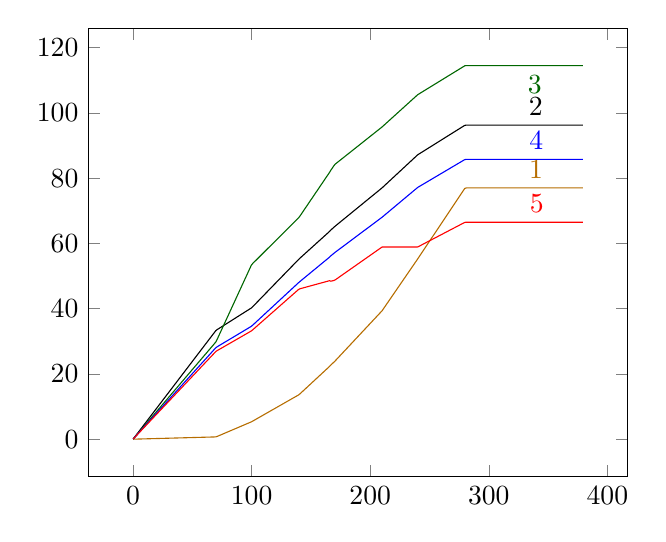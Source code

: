 
		\begin{tikzpicture}
		\begin{axis}[
		%	title={Average absolute error in sampling the GNK value},
		%	xlabel={Generator Capacity ($-p_1^l$)},
			%xmin=0, xmax=0.25,
			%ymin=0.001, ymax=0.05,
			%ymode=log,
			%xtick={0,0.05,0.1,0.15,0.2,0.25},
			%ytick={0,20,40,60,80,100},
			%yticklabel=$\pgfmathprintnumber{\tick}\%$,
			legend pos=south west,
			%ymajorgrids=true,
			%grid style=dashed,
			%xticklabel style={/pgf/number format/fixed}
		]
		\addplot[color={rgb:red,4;green,2;yellow,1}] coordinates {
(0.1,0.001)(1.3,0.013)(2.5,0.025)(3.7,0.037)(4.9,0.049)(6.1,0.061)(7.3,0.073)(8.5,0.085)(9.7,0.097)(10.9,0.109)(12.1,0.121)(13.3,0.133)(14.5,0.145)(15.7,0.157)(16.9,0.169)(18.1,0.181)(19.3,0.193)(20.5,0.205)(21.7,0.217)(22.9,0.229)(24.1,0.241)(25.3,0.253)(26.5,0.265)(27.7,0.277)(28.9,0.289)(30.1,0.301)(31.3,0.313)(32.5,0.325)(33.7,0.337)(34.9,0.349)(36.1,0.361)(37.3,0.373)(38.5,0.385)(39.7,0.397)(40.9,0.409)(42.1,0.421)(43.3,0.433)(44.5,0.445)(45.7,0.457)(46.9,0.469)(48.1,0.481)(49.3,0.493)(50.5,0.505)(51.7,0.517)(52.9,0.529)(54.1,0.541)(55.3,0.553)(56.5,0.565)(57.7,0.577)(58.9,0.589)(60.1,0.601)(61.3,0.613)(62.5,0.625)(63.7,0.637)(64.9,0.649)(66.1,0.661)(67.3,0.673)(68.5,0.685)(69.7,0.697)(70.9,0.84)(72.1,1.026)(73.3,1.212)(74.5,1.397)(75.7,1.583)(76.9,1.77)(78.1,1.956)(79.3,2.142)(80.5,2.328)(81.7,2.514)(82.9,2.7)(84.1,2.885)(85.3,3.071)(86.5,3.257)(87.7,3.443)(88.9,3.63)(90.1,3.816)(91.3,4.002)(92.5,4.188)(93.7,4.373)(94.9,4.559)(96.1,4.745)(97.3,4.931)(98.5,5.117)(99.7,5.303)(100.9,5.537)(102.1,5.786)(103.3,6.035)(104.5,6.284)(105.7,6.533)(106.9,6.782)(108.1,7.031)(109.3,7.28)(110.5,7.529)(111.7,7.778)(112.9,8.027)(114.1,8.276)(115.3,8.525)(116.5,8.774)(117.7,9.023)(118.9,9.272)(120.1,9.521)(121.3,9.77)(122.5,10.019)(123.7,10.268)(124.9,10.517)(126.1,10.766)(127.3,11.015)(128.5,11.264)(129.7,11.513)(130.9,11.762)(132.1,12.011)(133.3,12.26)(134.5,12.509)(135.7,12.758)(136.9,13.007)(138.1,13.256)(139.3,13.505)(140.5,13.818)(141.7,14.222)(142.9,14.626)(144.1,15.03)(145.3,15.434)(146.5,15.838)(147.7,16.242)(148.9,16.646)(150.1,17.05)(151.3,17.454)(152.5,17.858)(153.7,18.262)(154.9,18.666)(156.1,19.07)(157.3,19.474)(158.5,19.878)(159.7,20.282)(160.9,20.686)(162.1,21.09)(163.3,21.494)(164.5,21.898)(165.7,22.302)(166.9,22.774)(168.1,23.181)(169.3,23.588)(170.5,24.019)(171.7,24.485)(172.9,24.951)(174.1,25.417)(175.3,25.883)(176.5,26.349)(177.7,26.815)(178.9,27.281)(180.1,27.747)(181.3,28.213)(182.5,28.679)(183.7,29.145)(184.9,29.611)(186.1,30.077)(187.3,30.543)(188.5,31.009)(189.7,31.475)(190.9,31.941)(192.1,32.407)(193.3,32.873)(194.5,33.339)(195.7,33.805)(196.9,34.271)(198.1,34.737)(199.3,35.203)(200.5,35.669)(201.7,36.135)(202.9,36.601)(204.1,37.067)(205.3,37.533)(206.5,37.999)(207.7,38.465)(208.9,38.931)(210.1,39.411)(211.3,40.046)(212.5,40.681)(213.7,41.316)(214.9,41.951)(216.1,42.586)(217.3,43.221)(218.5,43.856)(219.7,44.491)(220.9,45.126)(222.1,45.761)(223.3,46.396)(224.5,47.031)(225.7,47.666)(226.9,48.301)(228.1,48.936)(229.3,49.571)(230.5,50.206)(231.7,50.841)(232.9,51.476)(234.1,52.111)(235.3,52.746)(236.5,53.381)(237.7,54.016)(238.9,54.651)(240.1,55.288)(241.3,55.941)(242.5,56.594)(243.7,57.247)(244.9,57.9)(246.1,58.553)(247.3,59.206)(248.5,59.859)(249.7,60.512)(250.9,61.165)(252.1,61.818)(253.3,62.471)(254.5,63.124)(255.7,63.777)(256.9,64.43)(258.1,65.083)(259.3,65.736)(260.5,66.389)(261.7,67.042)(262.9,67.695)(264.1,68.348)(265.3,69.001)(266.5,69.654)(267.7,70.307)(268.9,70.96)(270.1,71.613)(271.3,72.266)(272.5,72.919)(273.7,73.572)(274.9,74.225)(276.1,74.878)(277.3,75.531)(278.5,76.184)(279.7,76.837)(280.9,77.0)(282.1,77.0)(283.3,77.0)(284.5,77.0)(285.7,77.0)(286.9,77.0)(288.1,77.0)(289.3,77.0)(290.5,77.0)(291.7,77.0)(292.9,77.0)(294.1,77.0)(295.3,77.0)(296.5,77.0)(297.7,77.0)(298.9,77.0)(300.1,77.0)(301.3,77.0)(302.5,77.0)(303.7,77.0)(304.9,77.0)(306.1,77.0)(307.3,77.0)(308.5,77.0)(309.7,77.0)(310.9,77.0)(312.1,77.0)(313.3,77.0)(314.5,77.0)(315.7,77.0)(316.9,77.0)(318.1,77.0)(319.3,77.0)(320.5,77.0)(321.7,77.0)(322.9,77.0)(324.1,77.0)(325.3,77.0)(326.5,77.0)(327.7,77.0)(328.9,77.0)(330.1,77.0)(331.3,77.0)(332.5,77.0)(333.7,77.0)(334.9,77.0)(336.1,77.0)(337.3,77.0)(338.5,77.0)(339.7,77.0)(340.9,77.0)(342.1,77.0)(343.3,77.0)(344.5,77.0)(345.7,77.0)(346.9,77.0)(348.1,77.0)(349.3,77.0)(350.5,77.0)(351.7,77.0)(352.9,77.0)(354.1,77.0)(355.3,77.0)(356.5,77.0)(357.7,77.0)(358.9,77.0)(360.1,77.0)(361.3,77.0)(362.5,77.0)(363.7,77.0)(364.9,77.0)(366.1,77.0)(367.3,77.0)(368.5,77.0)(369.7,77.0)(370.9,77.0)(372.1,77.0)(373.3,77.0)(374.5,77.0)(375.7,77.0)(376.9,77.0)(378.1,77.0)(379.3,77.0)
			}node[pos=0.9](endofplotsquare){} ;
		\node [above,color={rgb:red,4;green,2;yellow,1}] at (endofplotsquare) {1};
		\addplot[] coordinates {
(0.1,0.048)(1.3,0.62)(2.5,1.192)(3.7,1.764)(4.9,2.336)(6.1,2.908)(7.3,3.48)(8.5,4.052)(9.7,4.624)(10.9,5.196)(12.1,5.768)(13.3,6.34)(14.5,6.912)(15.7,7.484)(16.9,8.056)(18.1,8.628)(19.3,9.2)(20.5,9.772)(21.7,10.344)(22.9,10.916)(24.1,11.488)(25.3,12.06)(26.5,12.632)(27.7,13.204)(28.9,13.776)(30.1,14.348)(31.3,14.92)(32.5,15.492)(33.7,16.064)(34.9,16.636)(36.1,17.208)(37.3,17.78)(38.5,18.352)(39.7,18.924)(40.9,19.496)(42.1,20.068)(43.3,20.64)(44.5,21.212)(45.7,21.784)(46.9,22.356)(48.1,22.928)(49.3,23.5)(50.5,24.072)(51.7,24.644)(52.9,25.216)(54.1,25.788)(55.3,26.36)(56.5,26.932)(57.7,27.504)(58.9,28.076)(60.1,28.648)(61.3,29.22)(62.5,29.792)(63.7,30.364)(64.9,30.936)(66.1,31.508)(67.3,32.08)(68.5,32.652)(69.7,33.224)(70.9,33.574)(72.1,33.85)(73.3,34.126)(74.5,34.402)(75.7,34.678)(76.9,34.954)(78.1,35.23)(79.3,35.506)(80.5,35.782)(81.7,36.058)(82.9,36.334)(84.1,36.61)(85.3,36.886)(86.5,37.162)(87.7,37.438)(88.9,37.714)(90.1,37.99)(91.3,38.266)(92.5,38.542)(93.7,38.818)(94.9,39.094)(96.1,39.37)(97.3,39.646)(98.5,39.922)(99.7,40.198)(100.9,40.603)(102.1,41.052)(103.3,41.501)(104.5,41.95)(105.7,42.399)(106.9,42.848)(108.1,43.297)(109.3,43.746)(110.5,44.195)(111.7,44.644)(112.9,45.093)(114.1,45.542)(115.3,45.991)(116.5,46.44)(117.7,46.889)(118.9,47.338)(120.1,47.787)(121.3,48.236)(122.5,48.685)(123.7,49.134)(124.9,49.583)(126.1,50.032)(127.3,50.481)(128.5,50.93)(129.7,51.379)(130.9,51.828)(132.1,52.277)(133.3,52.726)(134.5,53.175)(135.7,53.624)(136.9,54.073)(138.1,54.522)(139.3,54.971)(140.5,55.398)(141.7,55.792)(142.9,56.186)(144.1,56.58)(145.3,56.974)(146.5,57.368)(147.7,57.762)(148.9,58.156)(150.1,58.55)(151.3,58.944)(152.5,59.338)(153.7,59.732)(154.9,60.126)(156.1,60.52)(157.3,60.914)(158.5,61.308)(159.7,61.702)(160.9,62.096)(162.1,62.49)(163.3,62.884)(164.5,63.278)(165.7,63.672)(166.9,64.133)(168.1,64.53)(169.3,64.927)(170.5,65.307)(171.7,65.663)(172.9,66.019)(174.1,66.375)(175.3,66.731)(176.5,67.087)(177.7,67.443)(178.9,67.799)(180.1,68.155)(181.3,68.511)(182.5,68.867)(183.7,69.223)(184.9,69.579)(186.1,69.935)(187.3,70.291)(188.5,70.647)(189.7,71.003)(190.9,71.359)(192.1,71.715)(193.3,72.071)(194.5,72.427)(195.7,72.783)(196.9,73.139)(198.1,73.495)(199.3,73.851)(200.5,74.207)(201.7,74.563)(202.9,74.919)(204.1,75.275)(205.3,75.631)(206.5,75.987)(207.7,76.343)(208.9,76.699)(210.1,77.059)(211.3,77.464)(212.5,77.869)(213.7,78.274)(214.9,78.679)(216.1,79.084)(217.3,79.489)(218.5,79.894)(219.7,80.299)(220.9,80.704)(222.1,81.109)(223.3,81.514)(224.5,81.919)(225.7,82.324)(226.9,82.729)(228.1,83.134)(229.3,83.539)(230.5,83.944)(231.7,84.349)(232.9,84.754)(234.1,85.159)(235.3,85.564)(236.5,85.969)(237.7,86.374)(238.9,86.779)(240.1,87.173)(241.3,87.446)(242.5,87.719)(243.7,87.992)(244.9,88.265)(246.1,88.538)(247.3,88.811)(248.5,89.084)(249.7,89.357)(250.9,89.63)(252.1,89.903)(253.3,90.176)(254.5,90.449)(255.7,90.722)(256.9,90.995)(258.1,91.268)(259.3,91.541)(260.5,91.814)(261.7,92.087)(262.9,92.36)(264.1,92.633)(265.3,92.906)(266.5,93.179)(267.7,93.452)(268.9,93.725)(270.1,93.998)(271.3,94.271)(272.5,94.544)(273.7,94.817)(274.9,95.09)(276.1,95.363)(277.3,95.636)(278.5,95.909)(279.7,96.182)(280.9,96.25)(282.1,96.25)(283.3,96.25)(284.5,96.25)(285.7,96.25)(286.9,96.25)(288.1,96.25)(289.3,96.25)(290.5,96.25)(291.7,96.25)(292.9,96.25)(294.1,96.25)(295.3,96.25)(296.5,96.25)(297.7,96.25)(298.9,96.25)(300.1,96.25)(301.3,96.25)(302.5,96.25)(303.7,96.25)(304.9,96.25)(306.1,96.25)(307.3,96.25)(308.5,96.25)(309.7,96.25)(310.9,96.25)(312.1,96.25)(313.3,96.25)(314.5,96.25)(315.7,96.25)(316.9,96.25)(318.1,96.25)(319.3,96.25)(320.5,96.25)(321.7,96.25)(322.9,96.25)(324.1,96.25)(325.3,96.25)(326.5,96.25)(327.7,96.25)(328.9,96.25)(330.1,96.25)(331.3,96.25)(332.5,96.25)(333.7,96.25)(334.9,96.25)(336.1,96.25)(337.3,96.25)(338.5,96.25)(339.7,96.25)(340.9,96.25)(342.1,96.25)(343.3,96.25)(344.5,96.25)(345.7,96.25)(346.9,96.25)(348.1,96.25)(349.3,96.25)(350.5,96.25)(351.7,96.25)(352.9,96.25)(354.1,96.25)(355.3,96.25)(356.5,96.25)(357.7,96.25)(358.9,96.25)(360.1,96.25)(361.3,96.25)(362.5,96.25)(363.7,96.25)(364.9,96.25)(366.1,96.25)(367.3,96.25)(368.5,96.25)(369.7,96.25)(370.9,96.25)(372.1,96.25)(373.3,96.25)(374.5,96.25)(375.7,96.25)(376.9,96.25)(378.1,96.25)(379.3,96.25)
			}node[pos=0.9](endofplotsquare){} ;
		\node [above] at (endofplotsquare) {2};
		\addplot[color=black!60!green] coordinates {
(0.1,0.043)(1.3,0.555)(2.5,1.067)(3.7,1.579)(4.9,2.091)(6.1,2.603)(7.3,3.115)(8.5,3.627)(9.7,4.139)(10.9,4.651)(12.1,5.163)(13.3,5.675)(14.5,6.187)(15.7,6.699)(16.9,7.211)(18.1,7.723)(19.3,8.235)(20.5,8.747)(21.7,9.259)(22.9,9.771)(24.1,10.283)(25.3,10.795)(26.5,11.307)(27.7,11.819)(28.9,12.331)(30.1,12.843)(31.3,13.355)(32.5,13.867)(33.7,14.379)(34.9,14.891)(36.1,15.403)(37.3,15.915)(38.5,16.427)(39.7,16.939)(40.9,17.451)(42.1,17.963)(43.3,18.475)(44.5,18.987)(45.7,19.499)(46.9,20.011)(48.1,20.523)(49.3,21.035)(50.5,21.547)(51.7,22.059)(52.9,22.571)(54.1,23.083)(55.3,23.595)(56.5,24.107)(57.7,24.619)(58.9,25.131)(60.1,25.643)(61.3,26.155)(62.5,26.667)(63.7,27.179)(64.9,27.691)(66.1,28.203)(67.3,28.715)(68.5,29.227)(69.7,29.739)(70.9,30.576)(72.1,31.522)(73.3,32.468)(74.5,33.414)(75.7,34.36)(76.9,35.306)(78.1,36.252)(79.3,37.198)(80.5,38.144)(81.7,39.09)(82.9,40.036)(84.1,40.982)(85.3,41.928)(86.5,42.874)(87.7,43.82)(88.9,44.766)(90.1,45.712)(91.3,46.658)(92.5,47.604)(93.7,48.55)(94.9,49.496)(96.1,50.442)(97.3,51.388)(98.5,52.334)(99.7,53.28)(100.9,53.842)(102.1,54.276)(103.3,54.71)(104.5,55.144)(105.7,55.578)(106.9,56.012)(108.1,56.446)(109.3,56.88)(110.5,57.314)(111.7,57.748)(112.9,58.182)(114.1,58.616)(115.3,59.05)(116.5,59.484)(117.7,59.918)(118.9,60.352)(120.1,60.786)(121.3,61.22)(122.5,61.654)(123.7,62.088)(124.9,62.522)(126.1,62.956)(127.3,63.39)(128.5,63.824)(129.7,64.258)(130.9,64.692)(132.1,65.126)(133.3,65.56)(134.5,65.994)(135.7,66.428)(136.9,66.862)(138.1,67.296)(139.3,67.73)(140.5,68.252)(141.7,68.896)(142.9,69.54)(144.1,70.184)(145.3,70.828)(146.5,71.472)(147.7,72.116)(148.9,72.76)(150.1,73.404)(151.3,74.048)(152.5,74.692)(153.7,75.336)(154.9,75.98)(156.1,76.624)(157.3,77.268)(158.5,77.912)(159.7,78.556)(160.9,79.2)(162.1,79.844)(163.3,80.488)(164.5,81.132)(165.7,81.776)(166.9,82.487)(168.1,83.134)(169.3,83.781)(170.5,84.302)(171.7,84.648)(172.9,84.994)(174.1,85.34)(175.3,85.686)(176.5,86.032)(177.7,86.378)(178.9,86.724)(180.1,87.07)(181.3,87.416)(182.5,87.762)(183.7,88.108)(184.9,88.454)(186.1,88.8)(187.3,89.146)(188.5,89.492)(189.7,89.838)(190.9,90.184)(192.1,90.53)(193.3,90.876)(194.5,91.222)(195.7,91.569)(196.9,91.915)(198.1,92.26)(199.3,92.606)(200.5,92.953)(201.7,93.299)(202.9,93.644)(204.1,93.99)(205.3,94.337)(206.5,94.683)(207.7,95.028)(208.9,95.374)(210.1,95.725)(211.3,96.12)(212.5,96.515)(213.7,96.91)(214.9,97.305)(216.1,97.7)(217.3,98.095)(218.5,98.49)(219.7,98.885)(220.9,99.28)(222.1,99.675)(223.3,100.07)(224.5,100.465)(225.7,100.86)(226.9,101.255)(228.1,101.65)(229.3,102.045)(230.5,102.44)(231.7,102.835)(232.9,103.23)(234.1,103.625)(235.3,104.02)(236.5,104.415)(237.7,104.81)(238.9,105.205)(240.1,105.589)(241.3,105.857)(242.5,106.125)(243.7,106.393)(244.9,106.661)(246.1,106.929)(247.3,107.197)(248.5,107.465)(249.7,107.733)(250.9,108.001)(252.1,108.269)(253.3,108.537)(254.5,108.805)(255.7,109.073)(256.9,109.341)(258.1,109.609)(259.3,109.877)(260.5,110.145)(261.7,110.413)(262.9,110.681)(264.1,110.949)(265.3,111.217)(266.5,111.485)(267.7,111.753)(268.9,112.021)(270.1,112.289)(271.3,112.557)(272.5,112.825)(273.7,113.093)(274.9,113.361)(276.1,113.629)(277.3,113.897)(278.5,114.165)(279.7,114.433)(280.9,114.5)(282.1,114.5)(283.3,114.5)(284.5,114.5)(285.7,114.5)(286.9,114.5)(288.1,114.5)(289.3,114.5)(290.5,114.5)(291.7,114.5)(292.9,114.5)(294.1,114.5)(295.3,114.5)(296.5,114.5)(297.7,114.5)(298.9,114.5)(300.1,114.5)(301.3,114.5)(302.5,114.5)(303.7,114.5)(304.9,114.5)(306.1,114.5)(307.3,114.5)(308.5,114.5)(309.7,114.5)(310.9,114.5)(312.1,114.5)(313.3,114.5)(314.5,114.5)(315.7,114.5)(316.9,114.5)(318.1,114.5)(319.3,114.5)(320.5,114.5)(321.7,114.5)(322.9,114.5)(324.1,114.5)(325.3,114.5)(326.5,114.5)(327.7,114.5)(328.9,114.5)(330.1,114.5)(331.3,114.5)(332.5,114.5)(333.7,114.5)(334.9,114.5)(336.1,114.5)(337.3,114.5)(338.5,114.5)(339.7,114.5)(340.9,114.5)(342.1,114.5)(343.3,114.5)(344.5,114.5)(345.7,114.5)(346.9,114.5)(348.1,114.5)(349.3,114.5)(350.5,114.5)(351.7,114.5)(352.9,114.5)(354.1,114.5)(355.3,114.5)(356.5,114.5)(357.7,114.5)(358.9,114.5)(360.1,114.5)(361.3,114.5)(362.5,114.5)(363.7,114.5)(364.9,114.5)(366.1,114.5)(367.3,114.5)(368.5,114.5)(369.7,114.5)(370.9,114.5)(372.1,114.5)(373.3,114.5)(374.5,114.5)(375.7,114.5)(376.9,114.5)(378.1,114.5)(379.3,114.5)
			}node[pos=0.9](endofplotsquare){} ;
		\node [below, color=black!60!green] at (endofplotsquare) {3};
		\addplot[color=blue] coordinates {
(0.1,0.04)(1.3,0.522)(2.5,1.004)(3.7,1.486)(4.9,1.968)(6.1,2.45)(7.3,2.932)(8.5,3.414)(9.7,3.896)(10.9,4.378)(12.1,4.86)(13.3,5.342)(14.5,5.824)(15.7,6.306)(16.9,6.788)(18.1,7.27)(19.3,7.752)(20.5,8.234)(21.7,8.716)(22.9,9.198)(24.1,9.68)(25.3,10.162)(26.5,10.644)(27.7,11.126)(28.9,11.608)(30.1,12.09)(31.3,12.572)(32.5,13.054)(33.7,13.536)(34.9,14.018)(36.1,14.5)(37.3,14.982)(38.5,15.464)(39.7,15.946)(40.9,16.428)(42.1,16.91)(43.3,17.392)(44.5,17.874)(45.7,18.356)(46.9,18.838)(48.1,19.32)(49.3,19.802)(50.5,20.284)(51.7,20.766)(52.9,21.248)(54.1,21.73)(55.3,22.212)(56.5,22.694)(57.7,23.176)(58.9,23.658)(60.1,24.14)(61.3,24.622)(62.5,25.104)(63.7,25.586)(64.9,26.068)(66.1,26.55)(67.3,27.032)(68.5,27.514)(69.7,27.996)(70.9,28.312)(72.1,28.573)(73.3,28.834)(74.5,29.095)(75.7,29.356)(76.9,29.617)(78.1,29.878)(79.3,30.139)(80.5,30.4)(81.7,30.661)(82.9,30.922)(84.1,31.183)(85.3,31.444)(86.5,31.705)(87.7,31.966)(88.9,32.227)(90.1,32.488)(91.3,32.749)(92.5,33.01)(93.7,33.271)(94.9,33.532)(96.1,33.793)(97.3,34.054)(98.5,34.315)(99.7,34.576)(100.9,34.945)(102.1,35.349)(103.3,35.753)(104.5,36.157)(105.7,36.561)(106.9,36.965)(108.1,37.369)(109.3,37.773)(110.5,38.177)(111.7,38.581)(112.9,38.985)(114.1,39.389)(115.3,39.793)(116.5,40.197)(117.7,40.601)(118.9,41.005)(120.1,41.409)(121.3,41.813)(122.5,42.217)(123.7,42.621)(124.9,43.025)(126.1,43.429)(127.3,43.833)(128.5,44.237)(129.7,44.641)(130.9,45.045)(132.1,45.449)(133.3,45.853)(134.5,46.257)(135.7,46.661)(136.9,47.065)(138.1,47.469)(139.3,47.873)(140.5,48.258)(141.7,48.617)(142.9,48.976)(144.1,49.335)(145.3,49.694)(146.5,50.053)(147.7,50.412)(148.9,50.771)(150.1,51.13)(151.3,51.489)(152.5,51.848)(153.7,52.207)(154.9,52.566)(156.1,52.925)(157.3,53.284)(158.5,53.643)(159.7,54.002)(160.9,54.361)(162.1,54.72)(163.3,55.079)(164.5,55.438)(165.7,55.797)(166.9,56.223)(168.1,56.585)(169.3,56.947)(170.5,57.294)(171.7,57.62)(172.9,57.946)(174.1,58.272)(175.3,58.598)(176.5,58.924)(177.7,59.25)(178.9,59.576)(180.1,59.902)(181.3,60.228)(182.5,60.554)(183.7,60.88)(184.9,61.206)(186.1,61.532)(187.3,61.858)(188.5,62.184)(189.7,62.51)(190.9,62.836)(192.1,63.162)(193.3,63.488)(194.5,63.814)(195.7,64.14)(196.9,64.466)(198.1,64.792)(199.3,65.118)(200.5,65.444)(201.7,65.77)(202.9,66.096)(204.1,66.422)(205.3,66.748)(206.5,67.074)(207.7,67.4)(208.9,67.726)(210.1,68.055)(211.3,68.42)(212.5,68.785)(213.7,69.15)(214.9,69.515)(216.1,69.88)(217.3,70.245)(218.5,70.61)(219.7,70.975)(220.9,71.34)(222.1,71.705)(223.3,72.07)(224.5,72.435)(225.7,72.8)(226.9,73.165)(228.1,73.53)(229.3,73.895)(230.5,74.26)(231.7,74.625)(232.9,74.99)(234.1,75.355)(235.3,75.72)(236.5,76.085)(237.7,76.45)(238.9,76.815)(240.1,77.172)(241.3,77.43)(242.5,77.688)(243.7,77.946)(244.9,78.204)(246.1,78.462)(247.3,78.72)(248.5,78.978)(249.7,79.236)(250.9,79.494)(252.1,79.752)(253.3,80.01)(254.5,80.268)(255.7,80.526)(256.9,80.784)(258.1,81.042)(259.3,81.3)(260.5,81.558)(261.7,81.816)(262.9,82.074)(264.1,82.332)(265.3,82.59)(266.5,82.848)(267.7,83.106)(268.9,83.364)(270.1,83.622)(271.3,83.88)(272.5,84.138)(273.7,84.396)(274.9,84.654)(276.1,84.912)(277.3,85.17)(278.5,85.428)(279.7,85.686)(280.9,85.75)(282.1,85.75)(283.3,85.75)(284.5,85.75)(285.7,85.75)(286.9,85.75)(288.1,85.75)(289.3,85.75)(290.5,85.75)(291.7,85.75)(292.9,85.75)(294.1,85.75)(295.3,85.75)(296.5,85.75)(297.7,85.75)(298.9,85.75)(300.1,85.75)(301.3,85.75)(302.5,85.75)(303.7,85.75)(304.9,85.75)(306.1,85.75)(307.3,85.75)(308.5,85.75)(309.7,85.75)(310.9,85.75)(312.1,85.75)(313.3,85.75)(314.5,85.75)(315.7,85.75)(316.9,85.75)(318.1,85.75)(319.3,85.75)(320.5,85.75)(321.7,85.75)(322.9,85.75)(324.1,85.75)(325.3,85.75)(326.5,85.75)(327.7,85.75)(328.9,85.75)(330.1,85.75)(331.3,85.75)(332.5,85.75)(333.7,85.75)(334.9,85.75)(336.1,85.75)(337.3,85.75)(338.5,85.75)(339.7,85.75)(340.9,85.75)(342.1,85.75)(343.3,85.75)(344.5,85.75)(345.7,85.75)(346.9,85.75)(348.1,85.75)(349.3,85.75)(350.5,85.75)(351.7,85.75)(352.9,85.75)(354.1,85.75)(355.3,85.75)(356.5,85.75)(357.7,85.75)(358.9,85.75)(360.1,85.75)(361.3,85.75)(362.5,85.75)(363.7,85.75)(364.9,85.75)(366.1,85.75)(367.3,85.75)(368.5,85.75)(369.7,85.75)(370.9,85.75)(372.1,85.75)(373.3,85.75)(374.5,85.75)(375.7,85.75)(376.9,85.75)(378.1,85.75)(379.3,85.75)
			}node[pos=0.9](endofplotsquare){} ;
		\node [above,color=blue] at (endofplotsquare) {4};
		\addplot[color=red] coordinates {
(0.1,0.038)(1.3,0.5)(2.5,0.963)(3.7,1.425)(4.9,1.887)(6.1,2.349)(7.3,2.811)(8.5,3.272)(9.7,3.735)(10.9,4.197)(12.1,4.659)(13.3,5.12)(14.5,5.582)(15.7,6.045)(16.9,6.506)(18.1,6.968)(19.3,7.431)(20.5,7.893)(21.7,8.354)(22.9,8.816)(24.1,9.278)(25.3,9.741)(26.5,10.203)(27.7,10.665)(28.9,11.127)(30.1,11.588)(31.3,12.05)(32.5,12.512)(33.7,12.975)(34.9,13.437)(36.1,13.899)(37.3,14.361)(38.5,14.822)(39.7,15.284)(40.9,15.746)(42.1,16.209)(43.3,16.671)(44.5,17.133)(45.7,17.595)(46.9,18.056)(48.1,18.518)(49.3,18.98)(50.5,19.442)(51.7,19.904)(52.9,20.366)(54.1,20.828)(55.3,21.291)(56.5,21.753)(57.7,22.215)(58.9,22.677)(60.1,23.139)(61.3,23.601)(62.5,24.062)(63.7,24.524)(64.9,24.986)(66.1,25.448)(67.3,25.91)(68.5,26.372)(69.7,26.834)(70.9,27.138)(72.1,27.389)(73.3,27.64)(74.5,27.891)(75.7,28.142)(76.9,28.393)(78.1,28.644)(79.3,28.895)(80.5,29.146)(81.7,29.397)(82.9,29.648)(84.1,29.899)(85.3,30.15)(86.5,30.401)(87.7,30.652)(88.9,30.903)(90.1,31.154)(91.3,31.405)(92.5,31.656)(93.7,31.907)(94.9,32.158)(96.1,32.409)(97.3,32.66)(98.5,32.911)(99.7,33.162)(100.9,33.513)(102.1,33.897)(103.3,34.281)(104.5,34.665)(105.7,35.049)(106.9,35.433)(108.1,35.817)(109.3,36.201)(110.5,36.585)(111.7,36.969)(112.9,37.353)(114.1,37.737)(115.3,38.121)(116.5,38.505)(117.7,38.889)(118.9,39.273)(120.1,39.657)(121.3,40.041)(122.5,40.425)(123.7,40.809)(124.9,41.193)(126.1,41.577)(127.3,41.961)(128.5,42.345)(129.7,42.729)(130.9,43.113)(132.1,43.497)(133.3,43.881)(134.5,44.265)(135.7,44.649)(136.9,45.033)(138.1,45.417)(139.3,45.801)(140.5,46.075)(141.7,46.194)(142.9,46.313)(144.1,46.432)(145.3,46.551)(146.5,46.67)(147.7,46.789)(148.9,46.908)(150.1,47.027)(151.3,47.146)(152.5,47.265)(153.7,47.384)(154.9,47.503)(156.1,47.622)(157.3,47.741)(158.5,47.86)(159.7,47.979)(160.9,48.098)(162.1,48.217)(163.3,48.336)(164.5,48.455)(165.7,48.574)(166.9,48.424)(168.1,48.531)(169.3,48.638)(170.5,48.828)(171.7,49.134)(172.9,49.44)(174.1,49.746)(175.3,50.052)(176.5,50.358)(177.7,50.664)(178.9,50.97)(180.1,51.276)(181.3,51.582)(182.5,51.888)(183.7,52.194)(184.9,52.5)(186.1,52.806)(187.3,53.112)(188.5,53.418)(189.7,53.724)(190.9,54.03)(192.1,54.336)(193.3,54.642)(194.5,54.948)(195.7,55.254)(196.9,55.559)(198.1,55.865)(199.3,56.172)(200.5,56.477)(201.7,56.783)(202.9,57.09)(204.1,57.395)(205.3,57.702)(206.5,58.008)(207.7,58.313)(208.9,58.62)(210.1,58.9)(211.3,58.9)(212.5,58.9)(213.7,58.9)(214.9,58.9)(216.1,58.9)(217.3,58.9)(218.5,58.9)(219.7,58.9)(220.9,58.9)(222.1,58.9)(223.3,58.9)(224.5,58.9)(225.7,58.9)(226.9,58.9)(228.1,58.9)(229.3,58.9)(230.5,58.9)(231.7,58.9)(232.9,58.9)(234.1,58.9)(235.3,58.9)(236.5,58.9)(237.7,58.9)(238.9,58.9)(240.1,58.919)(241.3,59.147)(242.5,59.375)(243.7,59.603)(244.9,59.831)(246.1,60.059)(247.3,60.287)(248.5,60.515)(249.7,60.743)(250.9,60.971)(252.1,61.199)(253.3,61.427)(254.5,61.655)(255.7,61.883)(256.9,62.111)(258.1,62.339)(259.3,62.567)(260.5,62.795)(261.7,63.023)(262.9,63.251)(264.1,63.479)(265.3,63.707)(266.5,63.935)(267.7,64.163)(268.9,64.391)(270.1,64.619)(271.3,64.847)(272.5,65.075)(273.7,65.303)(274.9,65.531)(276.1,65.759)(277.3,65.987)(278.5,66.215)(279.7,66.443)(280.9,66.5)(282.1,66.5)(283.3,66.5)(284.5,66.5)(285.7,66.5)(286.9,66.5)(288.1,66.5)(289.3,66.5)(290.5,66.5)(291.7,66.5)(292.9,66.5)(294.1,66.5)(295.3,66.5)(296.5,66.5)(297.7,66.5)(298.9,66.5)(300.1,66.5)(301.3,66.5)(302.5,66.5)(303.7,66.5)(304.9,66.5)(306.1,66.5)(307.3,66.5)(308.5,66.5)(309.7,66.5)(310.9,66.5)(312.1,66.5)(313.3,66.5)(314.5,66.5)(315.7,66.5)(316.9,66.5)(318.1,66.5)(319.3,66.5)(320.5,66.5)(321.7,66.5)(322.9,66.5)(324.1,66.5)(325.3,66.5)(326.5,66.5)(327.7,66.5)(328.9,66.5)(330.1,66.5)(331.3,66.5)(332.5,66.5)(333.7,66.5)(334.9,66.5)(336.1,66.5)(337.3,66.5)(338.5,66.5)(339.7,66.5)(340.9,66.5)(342.1,66.5)(343.3,66.5)(344.5,66.5)(345.7,66.5)(346.9,66.5)(348.1,66.5)(349.3,66.5)(350.5,66.5)(351.7,66.5)(352.9,66.5)(354.1,66.5)(355.3,66.5)(356.5,66.5)(357.7,66.5)(358.9,66.5)(360.1,66.5)(361.3,66.5)(362.5,66.5)(363.7,66.5)(364.9,66.5)(366.1,66.5)(367.3,66.5)(368.5,66.5)(369.7,66.5)(370.9,66.5)(372.1,66.5)(373.3,66.5)(374.5,66.5)(375.7,66.5)(376.9,66.5)(378.1,66.5)(379.3,66.5)
			}node[pos=0.9](endofplotsquare){} ;
		\node [above,color=red] at (endofplotsquare) {5};
		
		\end{axis}
		\end{tikzpicture}





